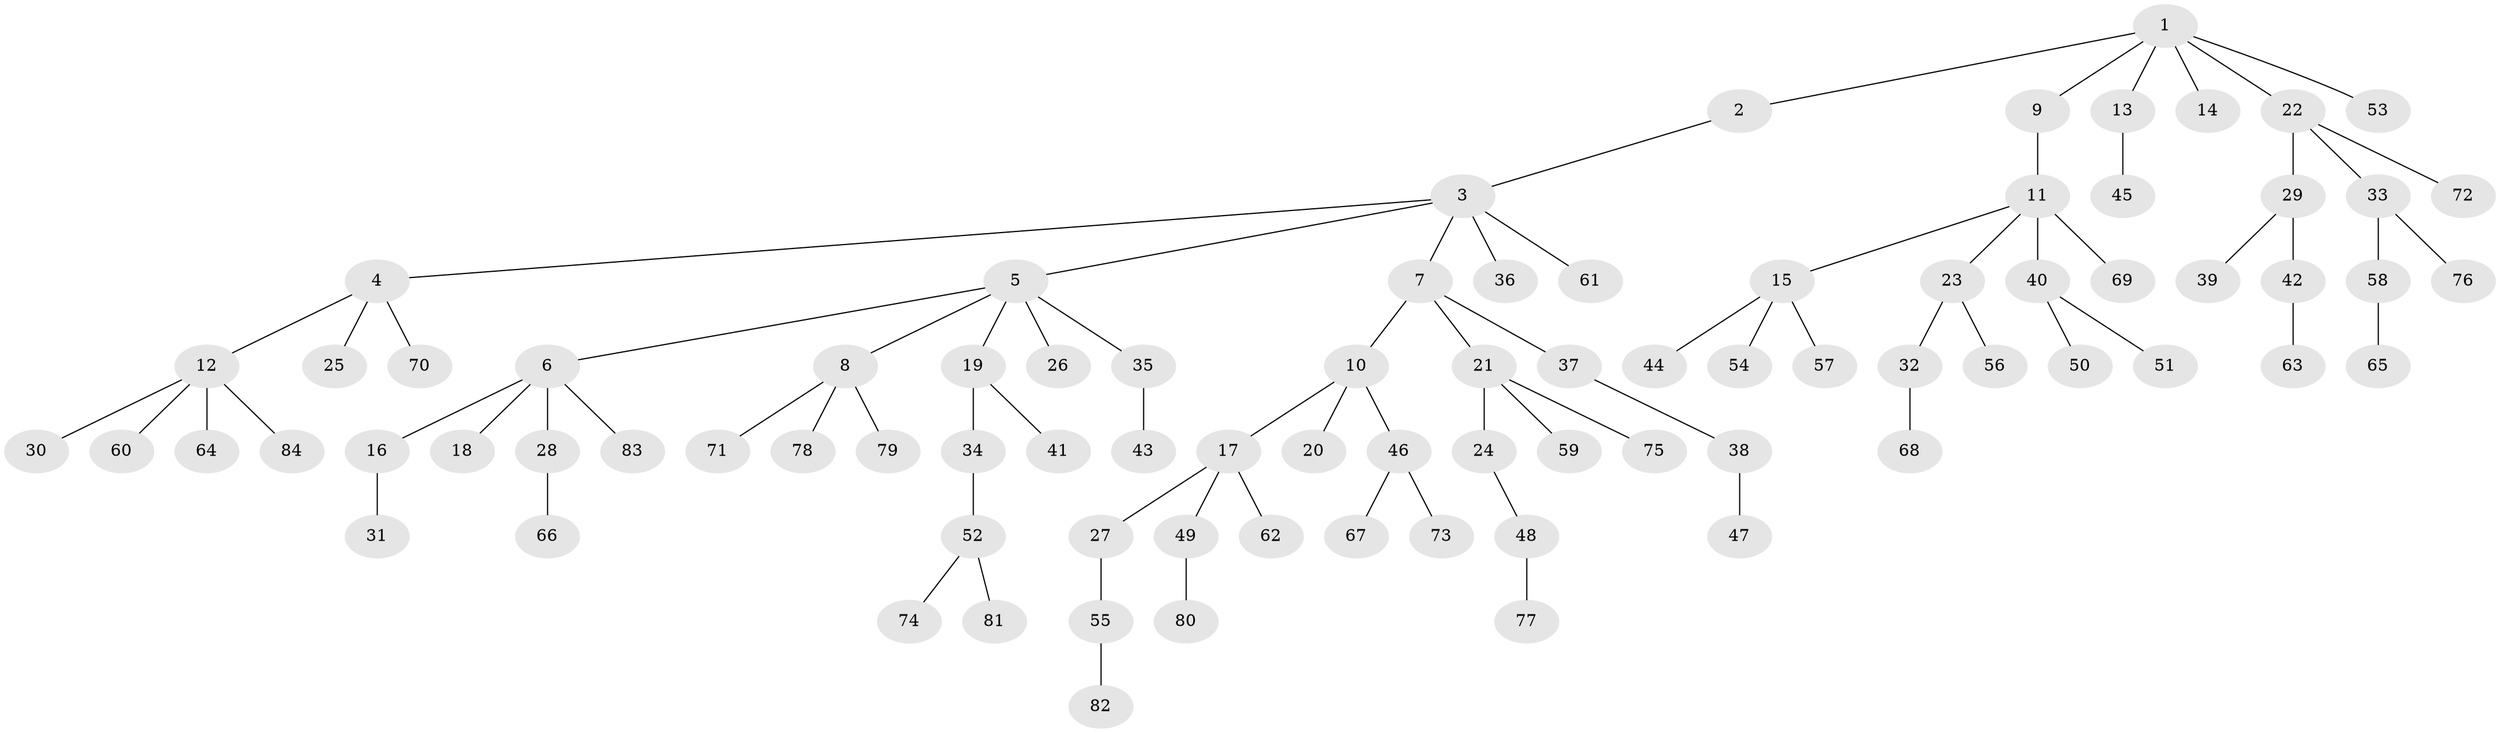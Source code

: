 // Generated by graph-tools (version 1.1) at 2025/02/03/09/25 03:02:17]
// undirected, 84 vertices, 83 edges
graph export_dot {
graph [start="1"]
  node [color=gray90,style=filled];
  1;
  2;
  3;
  4;
  5;
  6;
  7;
  8;
  9;
  10;
  11;
  12;
  13;
  14;
  15;
  16;
  17;
  18;
  19;
  20;
  21;
  22;
  23;
  24;
  25;
  26;
  27;
  28;
  29;
  30;
  31;
  32;
  33;
  34;
  35;
  36;
  37;
  38;
  39;
  40;
  41;
  42;
  43;
  44;
  45;
  46;
  47;
  48;
  49;
  50;
  51;
  52;
  53;
  54;
  55;
  56;
  57;
  58;
  59;
  60;
  61;
  62;
  63;
  64;
  65;
  66;
  67;
  68;
  69;
  70;
  71;
  72;
  73;
  74;
  75;
  76;
  77;
  78;
  79;
  80;
  81;
  82;
  83;
  84;
  1 -- 2;
  1 -- 9;
  1 -- 13;
  1 -- 14;
  1 -- 22;
  1 -- 53;
  2 -- 3;
  3 -- 4;
  3 -- 5;
  3 -- 7;
  3 -- 36;
  3 -- 61;
  4 -- 12;
  4 -- 25;
  4 -- 70;
  5 -- 6;
  5 -- 8;
  5 -- 19;
  5 -- 26;
  5 -- 35;
  6 -- 16;
  6 -- 18;
  6 -- 28;
  6 -- 83;
  7 -- 10;
  7 -- 21;
  7 -- 37;
  8 -- 71;
  8 -- 78;
  8 -- 79;
  9 -- 11;
  10 -- 17;
  10 -- 20;
  10 -- 46;
  11 -- 15;
  11 -- 23;
  11 -- 40;
  11 -- 69;
  12 -- 30;
  12 -- 60;
  12 -- 64;
  12 -- 84;
  13 -- 45;
  15 -- 44;
  15 -- 54;
  15 -- 57;
  16 -- 31;
  17 -- 27;
  17 -- 49;
  17 -- 62;
  19 -- 34;
  19 -- 41;
  21 -- 24;
  21 -- 59;
  21 -- 75;
  22 -- 29;
  22 -- 33;
  22 -- 72;
  23 -- 32;
  23 -- 56;
  24 -- 48;
  27 -- 55;
  28 -- 66;
  29 -- 39;
  29 -- 42;
  32 -- 68;
  33 -- 58;
  33 -- 76;
  34 -- 52;
  35 -- 43;
  37 -- 38;
  38 -- 47;
  40 -- 50;
  40 -- 51;
  42 -- 63;
  46 -- 67;
  46 -- 73;
  48 -- 77;
  49 -- 80;
  52 -- 74;
  52 -- 81;
  55 -- 82;
  58 -- 65;
}
